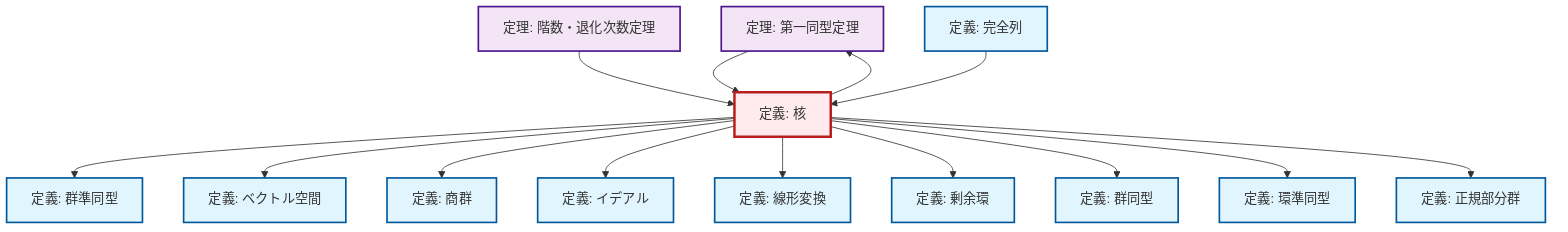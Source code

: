 graph TD
    classDef definition fill:#e1f5fe,stroke:#01579b,stroke-width:2px
    classDef theorem fill:#f3e5f5,stroke:#4a148c,stroke-width:2px
    classDef axiom fill:#fff3e0,stroke:#e65100,stroke-width:2px
    classDef example fill:#e8f5e9,stroke:#1b5e20,stroke-width:2px
    classDef current fill:#ffebee,stroke:#b71c1c,stroke-width:3px
    def-homomorphism["定義: 群準同型"]:::definition
    def-quotient-group["定義: 商群"]:::definition
    thm-first-isomorphism["定理: 第一同型定理"]:::theorem
    def-ring-homomorphism["定義: 環準同型"]:::definition
    def-exact-sequence["定義: 完全列"]:::definition
    def-kernel["定義: 核"]:::definition
    def-vector-space["定義: ベクトル空間"]:::definition
    def-normal-subgroup["定義: 正規部分群"]:::definition
    def-linear-transformation["定義: 線形変換"]:::definition
    def-ideal["定義: イデアル"]:::definition
    def-quotient-ring["定義: 剰余環"]:::definition
    thm-rank-nullity["定理: 階数・退化次数定理"]:::theorem
    def-isomorphism["定義: 群同型"]:::definition
    def-kernel --> def-homomorphism
    def-kernel --> def-vector-space
    def-kernel --> def-quotient-group
    def-kernel --> def-ideal
    def-kernel --> def-linear-transformation
    def-kernel --> def-quotient-ring
    thm-first-isomorphism --> def-kernel
    def-kernel --> thm-first-isomorphism
    def-kernel --> def-isomorphism
    def-kernel --> def-ring-homomorphism
    thm-rank-nullity --> def-kernel
    def-exact-sequence --> def-kernel
    def-kernel --> def-normal-subgroup
    class def-kernel current